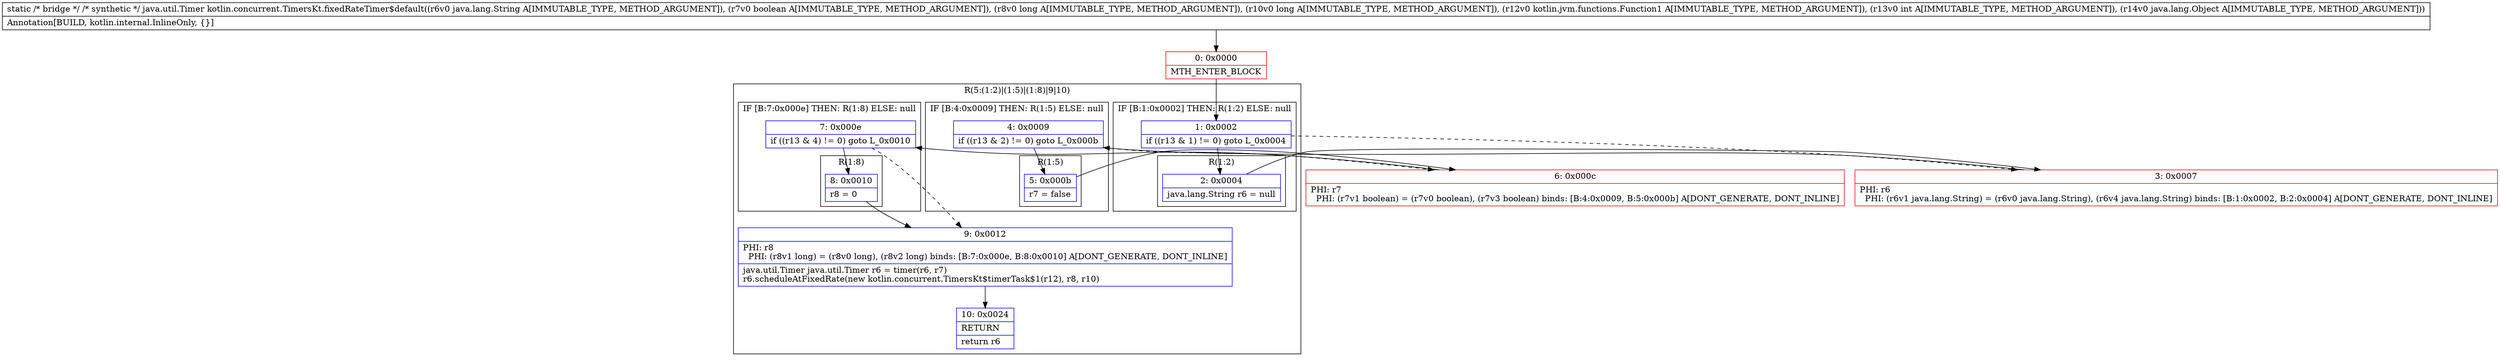 digraph "CFG forkotlin.concurrent.TimersKt.fixedRateTimer$default(Ljava\/lang\/String;ZJJLkotlin\/jvm\/functions\/Function1;ILjava\/lang\/Object;)Ljava\/util\/Timer;" {
subgraph cluster_Region_810900193 {
label = "R(5:(1:2)|(1:5)|(1:8)|9|10)";
node [shape=record,color=blue];
subgraph cluster_IfRegion_197126793 {
label = "IF [B:1:0x0002] THEN: R(1:2) ELSE: null";
node [shape=record,color=blue];
Node_1 [shape=record,label="{1\:\ 0x0002|if ((r13 & 1) != 0) goto L_0x0004\l}"];
subgraph cluster_Region_471716441 {
label = "R(1:2)";
node [shape=record,color=blue];
Node_2 [shape=record,label="{2\:\ 0x0004|java.lang.String r6 = null\l}"];
}
}
subgraph cluster_IfRegion_1631400981 {
label = "IF [B:4:0x0009] THEN: R(1:5) ELSE: null";
node [shape=record,color=blue];
Node_4 [shape=record,label="{4\:\ 0x0009|if ((r13 & 2) != 0) goto L_0x000b\l}"];
subgraph cluster_Region_61777508 {
label = "R(1:5)";
node [shape=record,color=blue];
Node_5 [shape=record,label="{5\:\ 0x000b|r7 = false\l}"];
}
}
subgraph cluster_IfRegion_2008153914 {
label = "IF [B:7:0x000e] THEN: R(1:8) ELSE: null";
node [shape=record,color=blue];
Node_7 [shape=record,label="{7\:\ 0x000e|if ((r13 & 4) != 0) goto L_0x0010\l}"];
subgraph cluster_Region_88892559 {
label = "R(1:8)";
node [shape=record,color=blue];
Node_8 [shape=record,label="{8\:\ 0x0010|r8 = 0\l}"];
}
}
Node_9 [shape=record,label="{9\:\ 0x0012|PHI: r8 \l  PHI: (r8v1 long) = (r8v0 long), (r8v2 long) binds: [B:7:0x000e, B:8:0x0010] A[DONT_GENERATE, DONT_INLINE]\l|java.util.Timer java.util.Timer r6 = timer(r6, r7)\lr6.scheduleAtFixedRate(new kotlin.concurrent.TimersKt$timerTask$1(r12), r8, r10)\l}"];
Node_10 [shape=record,label="{10\:\ 0x0024|RETURN\l|return r6\l}"];
}
Node_0 [shape=record,color=red,label="{0\:\ 0x0000|MTH_ENTER_BLOCK\l}"];
Node_3 [shape=record,color=red,label="{3\:\ 0x0007|PHI: r6 \l  PHI: (r6v1 java.lang.String) = (r6v0 java.lang.String), (r6v4 java.lang.String) binds: [B:1:0x0002, B:2:0x0004] A[DONT_GENERATE, DONT_INLINE]\l}"];
Node_6 [shape=record,color=red,label="{6\:\ 0x000c|PHI: r7 \l  PHI: (r7v1 boolean) = (r7v0 boolean), (r7v3 boolean) binds: [B:4:0x0009, B:5:0x000b] A[DONT_GENERATE, DONT_INLINE]\l}"];
MethodNode[shape=record,label="{static \/* bridge *\/ \/* synthetic *\/ java.util.Timer kotlin.concurrent.TimersKt.fixedRateTimer$default((r6v0 java.lang.String A[IMMUTABLE_TYPE, METHOD_ARGUMENT]), (r7v0 boolean A[IMMUTABLE_TYPE, METHOD_ARGUMENT]), (r8v0 long A[IMMUTABLE_TYPE, METHOD_ARGUMENT]), (r10v0 long A[IMMUTABLE_TYPE, METHOD_ARGUMENT]), (r12v0 kotlin.jvm.functions.Function1 A[IMMUTABLE_TYPE, METHOD_ARGUMENT]), (r13v0 int A[IMMUTABLE_TYPE, METHOD_ARGUMENT]), (r14v0 java.lang.Object A[IMMUTABLE_TYPE, METHOD_ARGUMENT]))  | Annotation[BUILD, kotlin.internal.InlineOnly, \{\}]\l}"];
MethodNode -> Node_0;
Node_1 -> Node_2;
Node_1 -> Node_3[style=dashed];
Node_2 -> Node_3;
Node_4 -> Node_5;
Node_4 -> Node_6[style=dashed];
Node_5 -> Node_6;
Node_7 -> Node_8;
Node_7 -> Node_9[style=dashed];
Node_8 -> Node_9;
Node_9 -> Node_10;
Node_0 -> Node_1;
Node_3 -> Node_4;
Node_6 -> Node_7;
}

